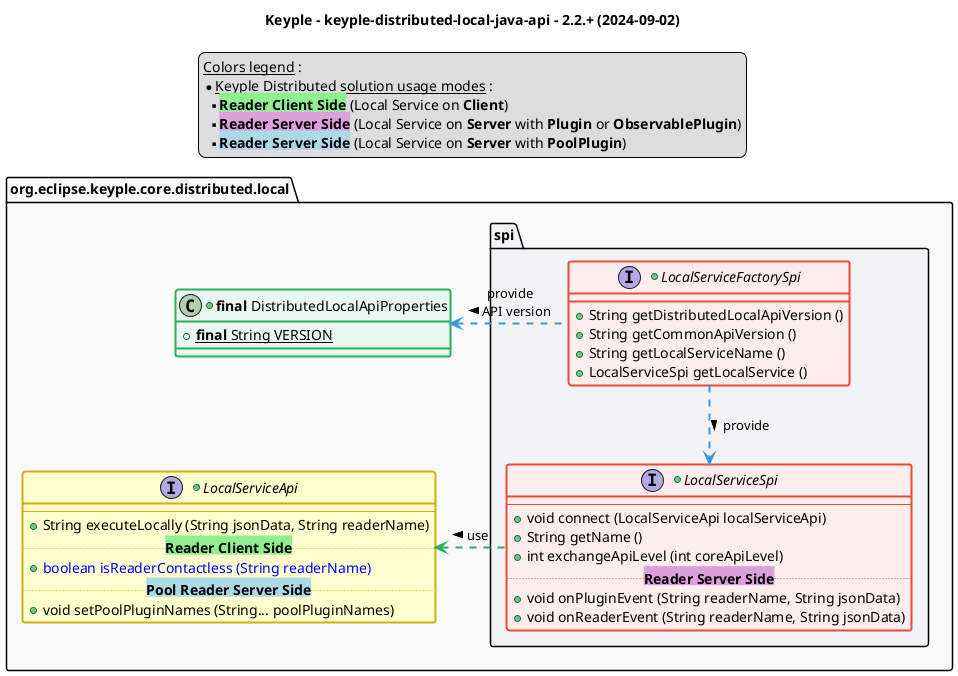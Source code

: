 @startuml
title
    Keyple - keyple-distributed-local-java-api - 2.2.+ (2024-09-02)
end title

' == THEME ==

'Couleurs issues de : https://htmlcolorcodes.com/fr/tableau-de-couleur/tableau-de-couleur-design-plat/
!define C_GREY1 F8F9F9
!define C_GREY2 F2F3F4
!define C_GREY3 E5E7E9
!define C_GREY4 D7DBDD
!define C_GREY5 CACFD2
!define C_GREY6 BDC3C7
!define C_LINK 3498DB
!define C_USE 27AE60

' -- Styles that don't work with new version of plantuml --
skinparam stereotypeABorderColor #A9DCDF
skinparam stereotypeIBorderColor #B4A7E5
skinparam stereotypeCBorderColor #ADD1B2
skinparam stereotypeEBorderColor #EB93DF
' -- END --

skinparam ClassBorderThickness 2
skinparam ArrowThickness 2

' Yellow
skinparam ClassBackgroundColor #FEFECE
skinparam ClassBorderColor #D4AC0D
' Red
skinparam ClassBackgroundColor<<red>> #FDEDEC
skinparam ClassBorderColor<<red>> #E74C3C
hide <<red>> stereotype
' Purple
skinparam ClassBackgroundColor<<purple>> #F4ECF7
skinparam ClassBorderColor<<purple>> #8E44AD
hide <<purple>> stereotype
' blue
skinparam ClassBackgroundColor<<blue>> #EBF5FB
skinparam ClassBorderColor<<blue>> #3498DB
hide <<blue>> stereotype
' Green
skinparam ClassBackgroundColor<<green>> #E9F7EF
skinparam ClassBorderColor<<green>> #27AE60
hide <<green>> stereotype
' Grey
skinparam ClassBackgroundColor<<grey>> #EAECEE
skinparam ClassBorderColor<<grey>> #2C3E50
hide <<grey>> stereotype

' == CONTENT ==

legend top
    __Colors legend__ :
    * __Keyple Distributed solution usage modes__ :
    ** <back:lightGreen>**Reader Client Side**</back> (Local Service on **Client**)
    ** <back:plum>**Reader Server Side**</back> (Local Service on **Server** with **Plugin** or **ObservablePlugin**)
    ** <back:lightBlue>**Reader Server Side**</back> (Local Service on **Server** with **PoolPlugin**)
end legend

package "org.eclipse.keyple.core.distributed.local" as api {
    +class "**final** DistributedLocalApiProperties" as ApiProperties <<green>> {
        +{static} **final** String VERSION
    }
    +interface LocalServiceApi {
        --
        +String executeLocally (String jsonData, String readerName)
        .. <back:lightGreen>**Reader Client Side**</back> ..
        +<color:blue>boolean isReaderContactless (String readerName)
        .. <back:lightBlue>**Pool Reader Server Side**</back> ..
        +void setPoolPluginNames (String... poolPluginNames)
    }
    package spi {
        +interface LocalServiceFactorySpi <<red>> {
            +String getDistributedLocalApiVersion ()
            +String getCommonApiVersion ()
            +String getLocalServiceName ()
            +LocalServiceSpi getLocalService ()
        }
        +interface LocalServiceSpi <<red>> {
            --
            +void connect (LocalServiceApi localServiceApi)
            +String getName ()
            +int exchangeApiLevel (int coreApiLevel)
            .. <back:plum>**Reader Server Side**</back> ..
            +void onPluginEvent (String readerName, String jsonData)
            +void onReaderEvent (String readerName, String jsonData)
        }
    }
}

' Associations

LocalServiceFactorySpi .left.> ApiProperties #C_LINK : provide\nAPI version <
LocalServiceFactorySpi ..> LocalServiceSpi #C_LINK : provide >

LocalServiceSpi .left.> LocalServiceApi #C_USE : use >

' == LAYOUT ==

'PoolRemotePluginSpi -[hidden]- ObservableRemotePluginSpi

' == STYLE ==

package api #C_GREY1 {}
package api.spi #C_GREY2 {}

@enduml